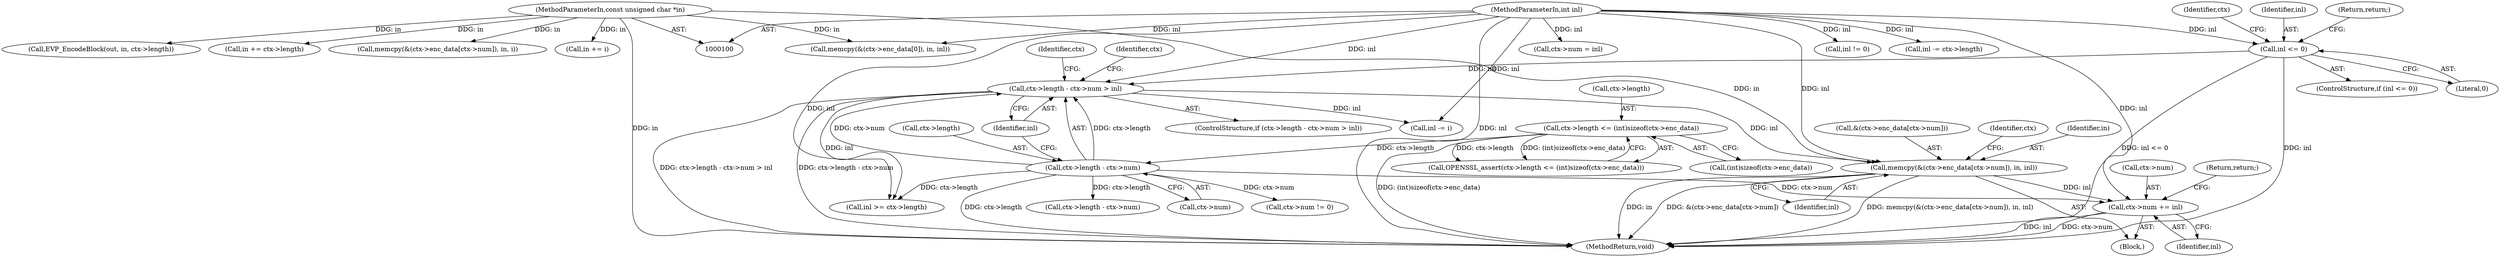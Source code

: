 digraph "0_openssl_5b814481f3573fa9677f3a31ee51322e2a22ee6a@API" {
"1000144" [label="(Call,memcpy(&(ctx->enc_data[ctx->num]), in, inl))"];
"1000104" [label="(MethodParameterIn,const unsigned char *in)"];
"1000134" [label="(Call,ctx->length - ctx->num > inl)"];
"1000135" [label="(Call,ctx->length - ctx->num)"];
"1000123" [label="(Call,ctx->length <= (int)sizeof(ctx->enc_data))"];
"1000118" [label="(Call,inl <= 0)"];
"1000105" [label="(MethodParameterIn,int inl)"];
"1000155" [label="(Call,ctx->num += inl)"];
"1000142" [label="(Identifier,inl)"];
"1000117" [label="(ControlStructure,if (inl <= 0))"];
"1000125" [label="(Identifier,ctx)"];
"1000145" [label="(Call,&(ctx->enc_data[ctx->num]))"];
"1000170" [label="(Call,ctx->length - ctx->num)"];
"1000235" [label="(Call,EVP_EncodeBlock(out, in, ctx->length))"];
"1000157" [label="(Identifier,ctx)"];
"1000136" [label="(Call,ctx->length)"];
"1000120" [label="(Literal,0)"];
"1000144" [label="(Call,memcpy(&(ctx->enc_data[ctx->num]), in, inl))"];
"1000127" [label="(Call,(int)sizeof(ctx->enc_data))"];
"1000119" [label="(Identifier,inl)"];
"1000124" [label="(Call,ctx->length)"];
"1000133" [label="(ControlStructure,if (ctx->length - ctx->num > inl))"];
"1000118" [label="(Call,inl <= 0)"];
"1000135" [label="(Call,ctx->length - ctx->num)"];
"1000191" [label="(Call,inl -= i)"];
"1000123" [label="(Call,ctx->length <= (int)sizeof(ctx->enc_data))"];
"1000156" [label="(Call,ctx->num)"];
"1000281" [label="(Call,ctx->num = inl)"];
"1000272" [label="(Call,memcpy(&(ctx->enc_data[0]), in, inl))"];
"1000241" [label="(Call,in += ctx->length)"];
"1000227" [label="(Call,inl >= ctx->length)"];
"1000269" [label="(Call,inl != 0)"];
"1000159" [label="(Identifier,inl)"];
"1000246" [label="(Call,inl -= ctx->length)"];
"1000134" [label="(Call,ctx->length - ctx->num > inl)"];
"1000177" [label="(Call,memcpy(&(ctx->enc_data[ctx->num]), in, i))"];
"1000155" [label="(Call,ctx->num += inl)"];
"1000148" [label="(Identifier,ctx)"];
"1000139" [label="(Call,ctx->num)"];
"1000154" [label="(Identifier,inl)"];
"1000143" [label="(Block,)"];
"1000164" [label="(Identifier,ctx)"];
"1000162" [label="(Call,ctx->num != 0)"];
"1000122" [label="(Call,OPENSSL_assert(ctx->length <= (int)sizeof(ctx->enc_data)))"];
"1000160" [label="(Return,return;)"];
"1000104" [label="(MethodParameterIn,const unsigned char *in)"];
"1000153" [label="(Identifier,in)"];
"1000105" [label="(MethodParameterIn,int inl)"];
"1000121" [label="(Return,return;)"];
"1000188" [label="(Call,in += i)"];
"1000290" [label="(MethodReturn,void)"];
"1000144" -> "1000143"  [label="AST: "];
"1000144" -> "1000154"  [label="CFG: "];
"1000145" -> "1000144"  [label="AST: "];
"1000153" -> "1000144"  [label="AST: "];
"1000154" -> "1000144"  [label="AST: "];
"1000157" -> "1000144"  [label="CFG: "];
"1000144" -> "1000290"  [label="DDG: memcpy(&(ctx->enc_data[ctx->num]), in, inl)"];
"1000144" -> "1000290"  [label="DDG: in"];
"1000144" -> "1000290"  [label="DDG: &(ctx->enc_data[ctx->num])"];
"1000104" -> "1000144"  [label="DDG: in"];
"1000134" -> "1000144"  [label="DDG: inl"];
"1000105" -> "1000144"  [label="DDG: inl"];
"1000144" -> "1000155"  [label="DDG: inl"];
"1000104" -> "1000100"  [label="AST: "];
"1000104" -> "1000290"  [label="DDG: in"];
"1000104" -> "1000177"  [label="DDG: in"];
"1000104" -> "1000188"  [label="DDG: in"];
"1000104" -> "1000235"  [label="DDG: in"];
"1000104" -> "1000241"  [label="DDG: in"];
"1000104" -> "1000272"  [label="DDG: in"];
"1000134" -> "1000133"  [label="AST: "];
"1000134" -> "1000142"  [label="CFG: "];
"1000135" -> "1000134"  [label="AST: "];
"1000142" -> "1000134"  [label="AST: "];
"1000148" -> "1000134"  [label="CFG: "];
"1000164" -> "1000134"  [label="CFG: "];
"1000134" -> "1000290"  [label="DDG: ctx->length - ctx->num > inl"];
"1000134" -> "1000290"  [label="DDG: ctx->length - ctx->num"];
"1000135" -> "1000134"  [label="DDG: ctx->length"];
"1000135" -> "1000134"  [label="DDG: ctx->num"];
"1000118" -> "1000134"  [label="DDG: inl"];
"1000105" -> "1000134"  [label="DDG: inl"];
"1000134" -> "1000191"  [label="DDG: inl"];
"1000134" -> "1000227"  [label="DDG: inl"];
"1000135" -> "1000139"  [label="CFG: "];
"1000136" -> "1000135"  [label="AST: "];
"1000139" -> "1000135"  [label="AST: "];
"1000142" -> "1000135"  [label="CFG: "];
"1000135" -> "1000290"  [label="DDG: ctx->length"];
"1000123" -> "1000135"  [label="DDG: ctx->length"];
"1000135" -> "1000155"  [label="DDG: ctx->num"];
"1000135" -> "1000162"  [label="DDG: ctx->num"];
"1000135" -> "1000170"  [label="DDG: ctx->length"];
"1000135" -> "1000227"  [label="DDG: ctx->length"];
"1000123" -> "1000122"  [label="AST: "];
"1000123" -> "1000127"  [label="CFG: "];
"1000124" -> "1000123"  [label="AST: "];
"1000127" -> "1000123"  [label="AST: "];
"1000122" -> "1000123"  [label="CFG: "];
"1000123" -> "1000290"  [label="DDG: (int)sizeof(ctx->enc_data)"];
"1000123" -> "1000122"  [label="DDG: ctx->length"];
"1000123" -> "1000122"  [label="DDG: (int)sizeof(ctx->enc_data)"];
"1000118" -> "1000117"  [label="AST: "];
"1000118" -> "1000120"  [label="CFG: "];
"1000119" -> "1000118"  [label="AST: "];
"1000120" -> "1000118"  [label="AST: "];
"1000121" -> "1000118"  [label="CFG: "];
"1000125" -> "1000118"  [label="CFG: "];
"1000118" -> "1000290"  [label="DDG: inl <= 0"];
"1000118" -> "1000290"  [label="DDG: inl"];
"1000105" -> "1000118"  [label="DDG: inl"];
"1000105" -> "1000100"  [label="AST: "];
"1000105" -> "1000290"  [label="DDG: inl"];
"1000105" -> "1000155"  [label="DDG: inl"];
"1000105" -> "1000191"  [label="DDG: inl"];
"1000105" -> "1000227"  [label="DDG: inl"];
"1000105" -> "1000246"  [label="DDG: inl"];
"1000105" -> "1000269"  [label="DDG: inl"];
"1000105" -> "1000272"  [label="DDG: inl"];
"1000105" -> "1000281"  [label="DDG: inl"];
"1000155" -> "1000143"  [label="AST: "];
"1000155" -> "1000159"  [label="CFG: "];
"1000156" -> "1000155"  [label="AST: "];
"1000159" -> "1000155"  [label="AST: "];
"1000160" -> "1000155"  [label="CFG: "];
"1000155" -> "1000290"  [label="DDG: inl"];
"1000155" -> "1000290"  [label="DDG: ctx->num"];
}
